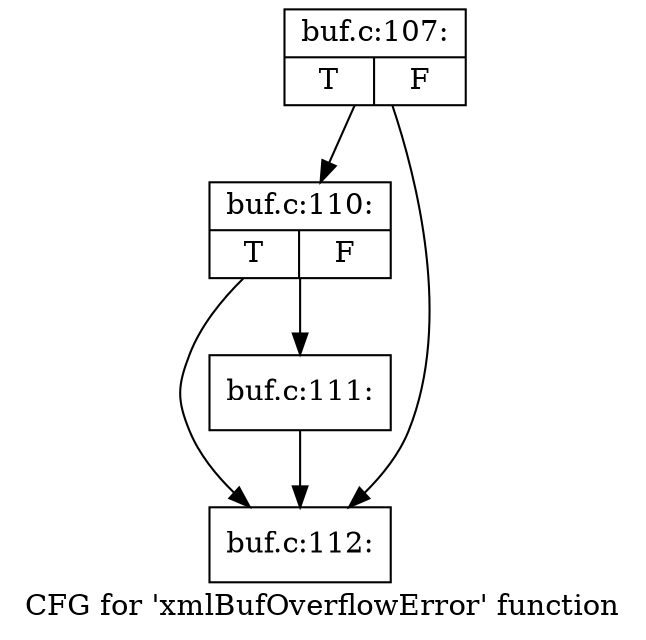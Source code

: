 digraph "CFG for 'xmlBufOverflowError' function" {
	label="CFG for 'xmlBufOverflowError' function";

	Node0x55fd8d0 [shape=record,label="{buf.c:107:|{<s0>T|<s1>F}}"];
	Node0x55fd8d0 -> Node0x5685000;
	Node0x55fd8d0 -> Node0x5684fb0;
	Node0x5685000 [shape=record,label="{buf.c:110:|{<s0>T|<s1>F}}"];
	Node0x5685000 -> Node0x5684f60;
	Node0x5685000 -> Node0x5684fb0;
	Node0x5684f60 [shape=record,label="{buf.c:111:}"];
	Node0x5684f60 -> Node0x5684fb0;
	Node0x5684fb0 [shape=record,label="{buf.c:112:}"];
}
